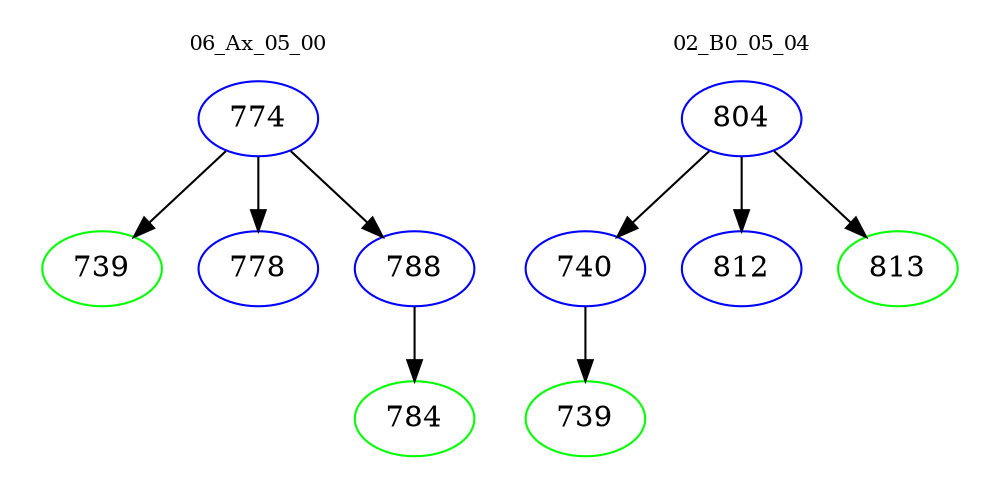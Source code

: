digraph{
subgraph cluster_0 {
color = white
label = "06_Ax_05_00";
fontsize=10;
T0_774 [label="774", color="blue"]
T0_774 -> T0_739 [color="black"]
T0_739 [label="739", color="green"]
T0_774 -> T0_778 [color="black"]
T0_778 [label="778", color="blue"]
T0_774 -> T0_788 [color="black"]
T0_788 [label="788", color="blue"]
T0_788 -> T0_784 [color="black"]
T0_784 [label="784", color="green"]
}
subgraph cluster_1 {
color = white
label = "02_B0_05_04";
fontsize=10;
T1_804 [label="804", color="blue"]
T1_804 -> T1_740 [color="black"]
T1_740 [label="740", color="blue"]
T1_740 -> T1_739 [color="black"]
T1_739 [label="739", color="green"]
T1_804 -> T1_812 [color="black"]
T1_812 [label="812", color="blue"]
T1_804 -> T1_813 [color="black"]
T1_813 [label="813", color="green"]
}
}
